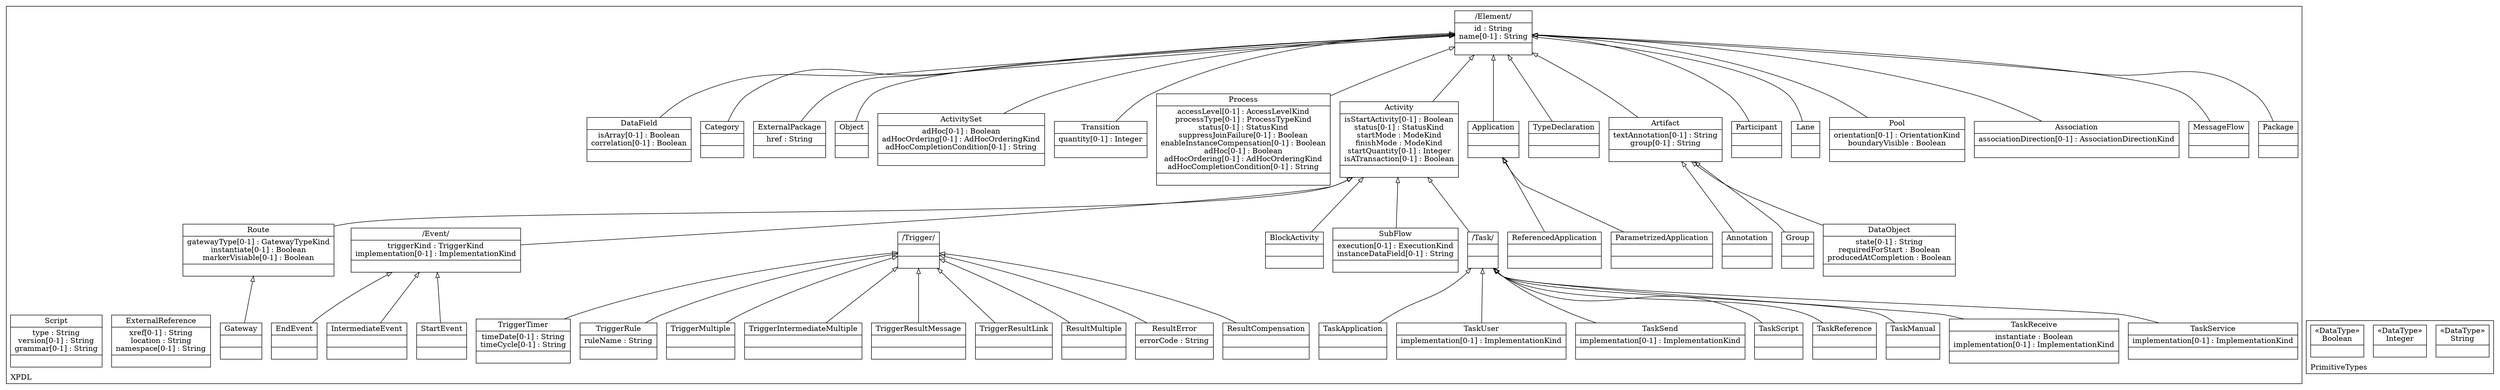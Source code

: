 digraph "KM3 Model in DOT" {
graph[rankdir=BT,labeljust=l,labelloc=t,nodeSep=0.75,compound=true];
 subgraph "cluster_XPDL"{
labelloc=t
color=black
label=XPDL
 node[shape=record];
Element[label="{/Element/|id : String\nname[0-1] : String| }"]
;
 node[shape=record];
Package[label="{Package| | }"]
 Package->Element[arrowhead=onormal,group=Element,minlen=2,constraint=true,]
;
 node[shape=record];
MessageFlow[label="{MessageFlow| | }"]
 MessageFlow->Element[arrowhead=onormal,group=Element,minlen=2,constraint=true,]
;
 node[shape=record];
Association[label="{Association|associationDirection[0-1] : AssociationDirectionKind| }"]
 Association->Element[arrowhead=onormal,group=Element,minlen=2,constraint=true,]
;
 node[shape=record];
Pool[label="{Pool|orientation[0-1] : OrientationKind\nboundaryVisible : Boolean| }"]
 Pool->Element[arrowhead=onormal,group=Element,minlen=2,constraint=true,]
;
 node[shape=record];
Lane[label="{Lane| | }"]
 Lane->Element[arrowhead=onormal,group=Element,minlen=2,constraint=true,]
;
 node[shape=record];
Participant[label="{Participant| | }"]
 Participant->Element[arrowhead=onormal,group=Element,minlen=2,constraint=true,]
;
 node[shape=record];
Artifact[label="{Artifact|textAnnotation[0-1] : String\ngroup[0-1] : String| }"]
 Artifact->Element[arrowhead=onormal,group=Element,minlen=2,constraint=true,]
;
 node[shape=record];
DataObject[label="{DataObject|state[0-1] : String\nrequiredForStart : Boolean\nproducedAtCompletion : Boolean| }"]
 DataObject->Artifact[arrowhead=onormal,group=Artifact,minlen=2,constraint=true,]
;
 node[shape=record];
Group[label="{Group| | }"]
 Group->Artifact[arrowhead=onormal,group=Artifact,minlen=2,constraint=true,]
;
 node[shape=record];
Annotation[label="{Annotation| | }"]
 Annotation->Artifact[arrowhead=onormal,group=Artifact,minlen=2,constraint=true,]
;
 node[shape=record];
TypeDeclaration[label="{TypeDeclaration| | }"]
 TypeDeclaration->Element[arrowhead=onormal,group=Element,minlen=2,constraint=true,]
;
 node[shape=record];
Application[label="{Application| | }"]
 Application->Element[arrowhead=onormal,group=Element,minlen=2,constraint=true,]
;
 node[shape=record];
ParametrizedApplication[label="{ParametrizedApplication| | }"]
 ParametrizedApplication->Application[arrowhead=onormal,group=Application,minlen=2,constraint=true,]
;
 node[shape=record];
ReferencedApplication[label="{ReferencedApplication| | }"]
 ReferencedApplication->Application[arrowhead=onormal,group=Application,minlen=2,constraint=true,]
;
 node[shape=record];
Activity[label="{Activity|isStartActivity[0-1] : Boolean\nstatus[0-1] : StatusKind\nstartMode : ModeKind\nfinishMode : ModeKind\nstartQuantity[0-1] : Integer\nisATransaction[0-1] : Boolean| }"]
 Activity->Element[arrowhead=onormal,group=Element,minlen=2,constraint=true,]
;
 node[shape=record];
Task[label="{/Task/| | }"]
 Task->Activity[arrowhead=onormal,group=Activity,minlen=2,constraint=true,]
;
 node[shape=record];
TaskService[label="{TaskService|implementation[0-1] : ImplementationKind| }"]
 TaskService->Task[arrowhead=onormal,group=Task,minlen=2,constraint=true,]
;
 node[shape=record];
TaskReceive[label="{TaskReceive|instantiate : Boolean\nimplementation[0-1] : ImplementationKind| }"]
 TaskReceive->Task[arrowhead=onormal,group=Task,minlen=2,constraint=true,]
;
 node[shape=record];
TaskManual[label="{TaskManual| | }"]
 TaskManual->Task[arrowhead=onormal,group=Task,minlen=2,constraint=true,]
;
 node[shape=record];
TaskReference[label="{TaskReference| | }"]
 TaskReference->Task[arrowhead=onormal,group=Task,minlen=2,constraint=true,]
;
 node[shape=record];
TaskScript[label="{TaskScript| | }"]
 TaskScript->Task[arrowhead=onormal,group=Task,minlen=2,constraint=true,]
;
 node[shape=record];
TaskSend[label="{TaskSend|implementation[0-1] : ImplementationKind| }"]
 TaskSend->Task[arrowhead=onormal,group=Task,minlen=2,constraint=true,]
;
 node[shape=record];
TaskUser[label="{TaskUser|implementation[0-1] : ImplementationKind| }"]
 TaskUser->Task[arrowhead=onormal,group=Task,minlen=2,constraint=true,]
;
 node[shape=record];
TaskApplication[label="{TaskApplication| | }"]
 TaskApplication->Task[arrowhead=onormal,group=Task,minlen=2,constraint=true,]
;
 node[shape=record];
Route[label="{Route|gatewayType[0-1] : GatewayTypeKind\ninstantiate[0-1] : Boolean\nmarkerVisiable[0-1] : Boolean| }"]
 Route->Activity[arrowhead=onormal,group=Activity,minlen=2,constraint=true,]
;
 node[shape=record];
SubFlow[label="{SubFlow|execution[0-1] : ExecutionKind\ninstanceDataField[0-1] : String| }"]
 SubFlow->Activity[arrowhead=onormal,group=Activity,minlen=2,constraint=true,]
;
 node[shape=record];
BlockActivity[label="{BlockActivity| | }"]
 BlockActivity->Activity[arrowhead=onormal,group=Activity,minlen=2,constraint=true,]
;
 node[shape=record];
Event[label="{/Event/|triggerKind : TriggerKind\nimplementation[0-1] : ImplementationKind| }"]
 Event->Activity[arrowhead=onormal,group=Activity,minlen=2,constraint=true,]
;
 node[shape=record];
Trigger[label="{/Trigger/| | }"]
;
 node[shape=record];
ResultCompensation[label="{ResultCompensation| | }"]
 ResultCompensation->Trigger[arrowhead=onormal,group=Trigger,minlen=2,constraint=true,]
;
 node[shape=record];
ResultError[label="{ResultError|errorCode : String| }"]
 ResultError->Trigger[arrowhead=onormal,group=Trigger,minlen=2,constraint=true,]
;
 node[shape=record];
ResultMultiple[label="{ResultMultiple| | }"]
 ResultMultiple->Trigger[arrowhead=onormal,group=Trigger,minlen=2,constraint=true,]
;
 node[shape=record];
TriggerResultLink[label="{TriggerResultLink| | }"]
 TriggerResultLink->Trigger[arrowhead=onormal,group=Trigger,minlen=2,constraint=true,]
;
 node[shape=record];
TriggerResultMessage[label="{TriggerResultMessage| | }"]
 TriggerResultMessage->Trigger[arrowhead=onormal,group=Trigger,minlen=2,constraint=true,]
;
 node[shape=record];
TriggerIntermediateMultiple[label="{TriggerIntermediateMultiple| | }"]
 TriggerIntermediateMultiple->Trigger[arrowhead=onormal,group=Trigger,minlen=2,constraint=true,]
;
 node[shape=record];
TriggerMultiple[label="{TriggerMultiple| | }"]
 TriggerMultiple->Trigger[arrowhead=onormal,group=Trigger,minlen=2,constraint=true,]
;
 node[shape=record];
TriggerRule[label="{TriggerRule|ruleName : String| }"]
 TriggerRule->Trigger[arrowhead=onormal,group=Trigger,minlen=2,constraint=true,]
;
 node[shape=record];
TriggerTimer[label="{TriggerTimer|timeDate[0-1] : String\ntimeCycle[0-1] : String| }"]
 TriggerTimer->Trigger[arrowhead=onormal,group=Trigger,minlen=2,constraint=true,]
;
 node[shape=record];
StartEvent[label="{StartEvent| | }"]
 StartEvent->Event[arrowhead=onormal,group=Event,minlen=2,constraint=true,]
;
 node[shape=record];
IntermediateEvent[label="{IntermediateEvent| | }"]
 IntermediateEvent->Event[arrowhead=onormal,group=Event,minlen=2,constraint=true,]
;
 node[shape=record];
EndEvent[label="{EndEvent| | }"]
 EndEvent->Event[arrowhead=onormal,group=Event,minlen=2,constraint=true,]
;
 node[shape=record];
Gateway[label="{Gateway| | }"]
 Gateway->Route[arrowhead=onormal,group=Route,minlen=2,constraint=true,]
;
 node[shape=record];
Process[label="{Process|accessLevel[0-1] : AccessLevelKind\nprocessType[0-1] : ProcessTypeKind\nstatus[0-1] : StatusKind\nsuppressJoinFailure[0-1] : Boolean\nenableInstanceCompensation[0-1] : Boolean\nadHoc[0-1] : Boolean\nadHocOrdering[0-1] : AdHocOrderingKind\nadHocCompletionCondition[0-1] : String| }"]
 Process->Element[arrowhead=onormal,group=Element,minlen=2,constraint=true,]
;
 node[shape=record];
Transition[label="{Transition|quantity[0-1] : Integer| }"]
 Transition->Element[arrowhead=onormal,group=Element,minlen=2,constraint=true,]
;
 node[shape=record];
ActivitySet[label="{ActivitySet|adHoc[0-1] : Boolean\nadHocOrdering[0-1] : AdHocOrderingKind\nadHocCompletionCondition[0-1] : String| }"]
 ActivitySet->Element[arrowhead=onormal,group=Element,minlen=2,constraint=true,]
;
 node[shape=record];
ExternalReference[label="{ExternalReference|xref[0-1] : String\nlocation : String\nnamespace[0-1] : String| }"]
;
 node[shape=record];
Object[label="{Object| | }"]
 Object->Element[arrowhead=onormal,group=Element,minlen=2,constraint=true,]
;
 node[shape=record];
ExternalPackage[label="{ExternalPackage|href : String| }"]
 ExternalPackage->Element[arrowhead=onormal,group=Element,minlen=2,constraint=true,]
;
 node[shape=record];
Category[label="{Category| | }"]
 Category->Element[arrowhead=onormal,group=Element,minlen=2,constraint=true,]
;
 node[shape=record];
DataField[label="{DataField|isArray[0-1] : Boolean\ncorrelation[0-1] : Boolean| }"]
 DataField->Element[arrowhead=onormal,group=Element,minlen=2,constraint=true,]
;
 node[shape=record];
Script[label="{Script|type : String\nversion[0-1] : String\ngrammar[0-1] : String| }"]
;

} subgraph "cluster_DataTypes"{
labelloc=t
color=black
label=DataTypes

} subgraph "cluster_PrimitiveTypes"{
labelloc=t
color=black
label=PrimitiveTypes
 node[shape=record];
String[label="{&#171;DataType&#187;\nString|}"]
;
 node[shape=record];
Integer[label="{&#171;DataType&#187;\nInteger|}"]
;
 node[shape=record];
Boolean[label="{&#171;DataType&#187;\nBoolean|}"]
;

}
}